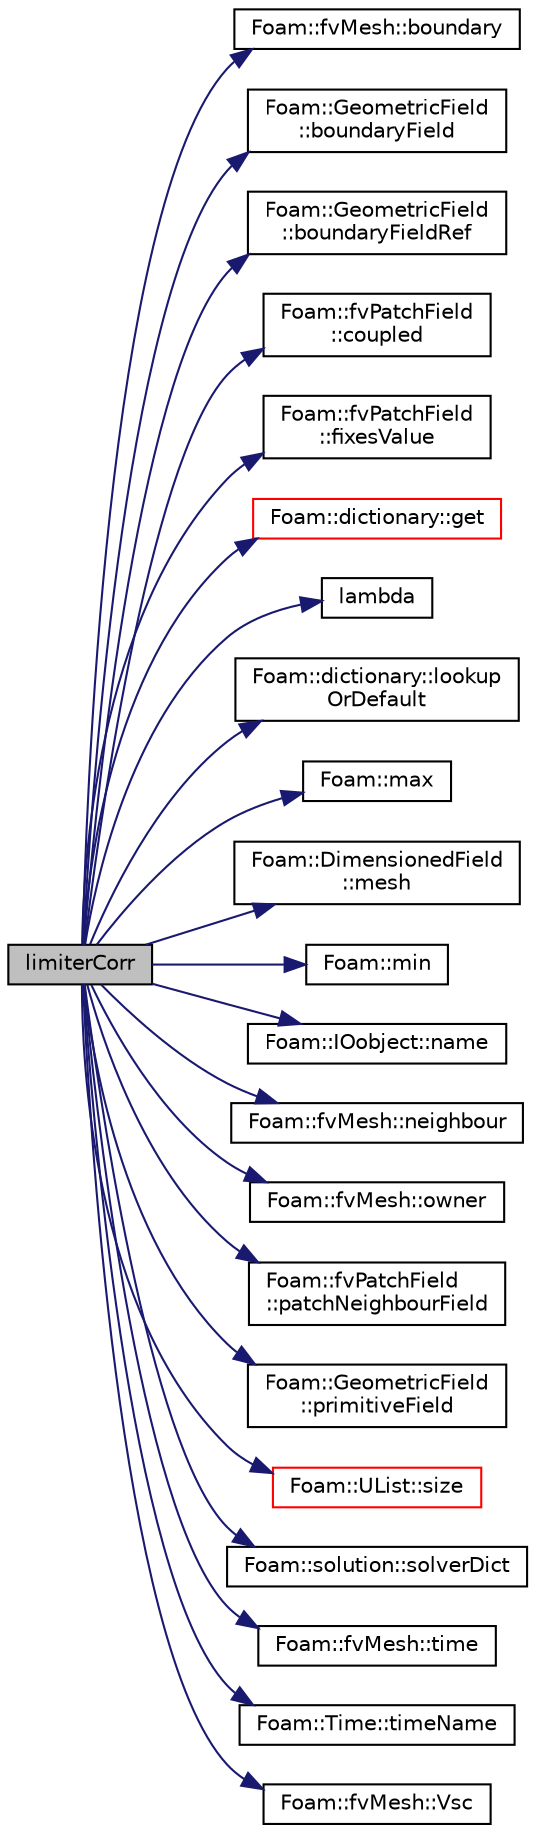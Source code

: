 digraph "limiterCorr"
{
  bgcolor="transparent";
  edge [fontname="Helvetica",fontsize="10",labelfontname="Helvetica",labelfontsize="10"];
  node [fontname="Helvetica",fontsize="10",shape=record];
  rankdir="LR";
  Node1 [label="limiterCorr",height=0.2,width=0.4,color="black", fillcolor="grey75", style="filled" fontcolor="black"];
  Node1 -> Node2 [color="midnightblue",fontsize="10",style="solid",fontname="Helvetica"];
  Node2 [label="Foam::fvMesh::boundary",height=0.2,width=0.4,color="black",URL="$classFoam_1_1fvMesh.html#a971347d65410875e38ea654dfd193a19",tooltip="Return reference to boundary mesh. "];
  Node1 -> Node3 [color="midnightblue",fontsize="10",style="solid",fontname="Helvetica"];
  Node3 [label="Foam::GeometricField\l::boundaryField",height=0.2,width=0.4,color="black",URL="$classFoam_1_1GeometricField.html#a6987ef31fb532d0fc43c84eca14fe558",tooltip="Return const-reference to the boundary field. "];
  Node1 -> Node4 [color="midnightblue",fontsize="10",style="solid",fontname="Helvetica"];
  Node4 [label="Foam::GeometricField\l::boundaryFieldRef",height=0.2,width=0.4,color="black",URL="$classFoam_1_1GeometricField.html#a6edc5d66db5af23a74a30619ad7eed5a",tooltip="Return a reference to the boundary field. "];
  Node1 -> Node5 [color="midnightblue",fontsize="10",style="solid",fontname="Helvetica"];
  Node5 [label="Foam::fvPatchField\l::coupled",height=0.2,width=0.4,color="black",URL="$classFoam_1_1fvPatchField.html#acffd678e538fc569f301aacdb4f019b7",tooltip="Return true if this patch field is coupled. "];
  Node1 -> Node6 [color="midnightblue",fontsize="10",style="solid",fontname="Helvetica"];
  Node6 [label="Foam::fvPatchField\l::fixesValue",height=0.2,width=0.4,color="black",URL="$classFoam_1_1fvPatchField.html#a9152d7ac14e99b9ab7d502f81a9373a4",tooltip="Return true if this patch field fixes a value. "];
  Node1 -> Node7 [color="midnightblue",fontsize="10",style="solid",fontname="Helvetica"];
  Node7 [label="Foam::dictionary::get",height=0.2,width=0.4,color="red",URL="$classFoam_1_1dictionary.html#a77e42e567926a2832d92912ed995055a",tooltip="Find and return a T. FatalIOError if not found, or if the number of tokens is incorrect. "];
  Node1 -> Node8 [color="midnightblue",fontsize="10",style="solid",fontname="Helvetica"];
  Node8 [label="lambda",height=0.2,width=0.4,color="black",URL="$solvers_2incompressible_2adjointShapeOptimizationFoam_2createFields_8H.html#a9fc1d5833978dab511347cfb4c4de101"];
  Node1 -> Node9 [color="midnightblue",fontsize="10",style="solid",fontname="Helvetica"];
  Node9 [label="Foam::dictionary::lookup\lOrDefault",height=0.2,width=0.4,color="black",URL="$classFoam_1_1dictionary.html#aafeb5b6d423ef84158f94a21512dc0df",tooltip="Find and return a T, or return the given default value. FatalIOError if it is found and the number of..."];
  Node1 -> Node10 [color="midnightblue",fontsize="10",style="solid",fontname="Helvetica"];
  Node10 [label="Foam::max",height=0.2,width=0.4,color="black",URL="$namespaceFoam.html#a0e0c00c14acbabe88eec56a8b0fa2806",tooltip="Find the max value in labelHashSet, optionally limited by second argument. "];
  Node1 -> Node11 [color="midnightblue",fontsize="10",style="solid",fontname="Helvetica"];
  Node11 [label="Foam::DimensionedField\l::mesh",height=0.2,width=0.4,color="black",URL="$classFoam_1_1DimensionedField.html#abdefa6904b53f35c49185ee1cb3d1800",tooltip="Return mesh. "];
  Node1 -> Node12 [color="midnightblue",fontsize="10",style="solid",fontname="Helvetica"];
  Node12 [label="Foam::min",height=0.2,width=0.4,color="black",URL="$namespaceFoam.html#a96b65441175bbfb9a869045dc05fb0b9",tooltip="Find the min value in labelHashSet, optionally limited by second argument. "];
  Node1 -> Node13 [color="midnightblue",fontsize="10",style="solid",fontname="Helvetica"];
  Node13 [label="Foam::IOobject::name",height=0.2,width=0.4,color="black",URL="$classFoam_1_1IOobject.html#a6d60057c26042eaf7fa1b3b6fb07b582",tooltip="Return name. "];
  Node1 -> Node14 [color="midnightblue",fontsize="10",style="solid",fontname="Helvetica"];
  Node14 [label="Foam::fvMesh::neighbour",height=0.2,width=0.4,color="black",URL="$classFoam_1_1fvMesh.html#a942a1cffef163625ee3408ae1f057dec",tooltip="Internal face neighbour. "];
  Node1 -> Node15 [color="midnightblue",fontsize="10",style="solid",fontname="Helvetica"];
  Node15 [label="Foam::fvMesh::owner",height=0.2,width=0.4,color="black",URL="$classFoam_1_1fvMesh.html#a81b70644afb4bbfce365e57592142fcc",tooltip="Internal face owner. Note bypassing virtual mechanism so. "];
  Node1 -> Node16 [color="midnightblue",fontsize="10",style="solid",fontname="Helvetica"];
  Node16 [label="Foam::fvPatchField\l::patchNeighbourField",height=0.2,width=0.4,color="black",URL="$classFoam_1_1fvPatchField.html#a0d0b7d5226d739a47f56be79d75ad04f",tooltip="Return patchField on the opposite patch of a coupled patch. "];
  Node1 -> Node17 [color="midnightblue",fontsize="10",style="solid",fontname="Helvetica"];
  Node17 [label="Foam::GeometricField\l::primitiveField",height=0.2,width=0.4,color="black",URL="$classFoam_1_1GeometricField.html#ab5d7029d12b148265a0573939f56756a",tooltip="Return a const-reference to the internal field. "];
  Node1 -> Node18 [color="midnightblue",fontsize="10",style="solid",fontname="Helvetica"];
  Node18 [label="Foam::UList::size",height=0.2,width=0.4,color="red",URL="$classFoam_1_1UList.html#afee03bfededf699921815b2bf3c41e35",tooltip="Override size to be inconsistent with allocated storage. "];
  Node1 -> Node19 [color="midnightblue",fontsize="10",style="solid",fontname="Helvetica"];
  Node19 [label="Foam::solution::solverDict",height=0.2,width=0.4,color="black",URL="$classFoam_1_1solution.html#a123ac399dc7d6918c1c196ee40c6b364",tooltip="Return the solver controls dictionary for the given field. "];
  Node1 -> Node20 [color="midnightblue",fontsize="10",style="solid",fontname="Helvetica"];
  Node20 [label="Foam::fvMesh::time",height=0.2,width=0.4,color="black",URL="$classFoam_1_1fvMesh.html#a48fcf6de2789aff6b430b5fc1a05693f",tooltip="Return the top-level database. "];
  Node1 -> Node21 [color="midnightblue",fontsize="10",style="solid",fontname="Helvetica"];
  Node21 [label="Foam::Time::timeName",height=0.2,width=0.4,color="black",URL="$classFoam_1_1Time.html#a882e958c2f124b46fdb52dd241ec0ca3",tooltip="Return time name of given scalar time formatted with the given precision. "];
  Node1 -> Node22 [color="midnightblue",fontsize="10",style="solid",fontname="Helvetica"];
  Node22 [label="Foam::fvMesh::Vsc",height=0.2,width=0.4,color="black",URL="$classFoam_1_1fvMesh.html#a7dc9aff275702593c6a5373330a5397f",tooltip="Return sub-cycle cell volumes. "];
}
